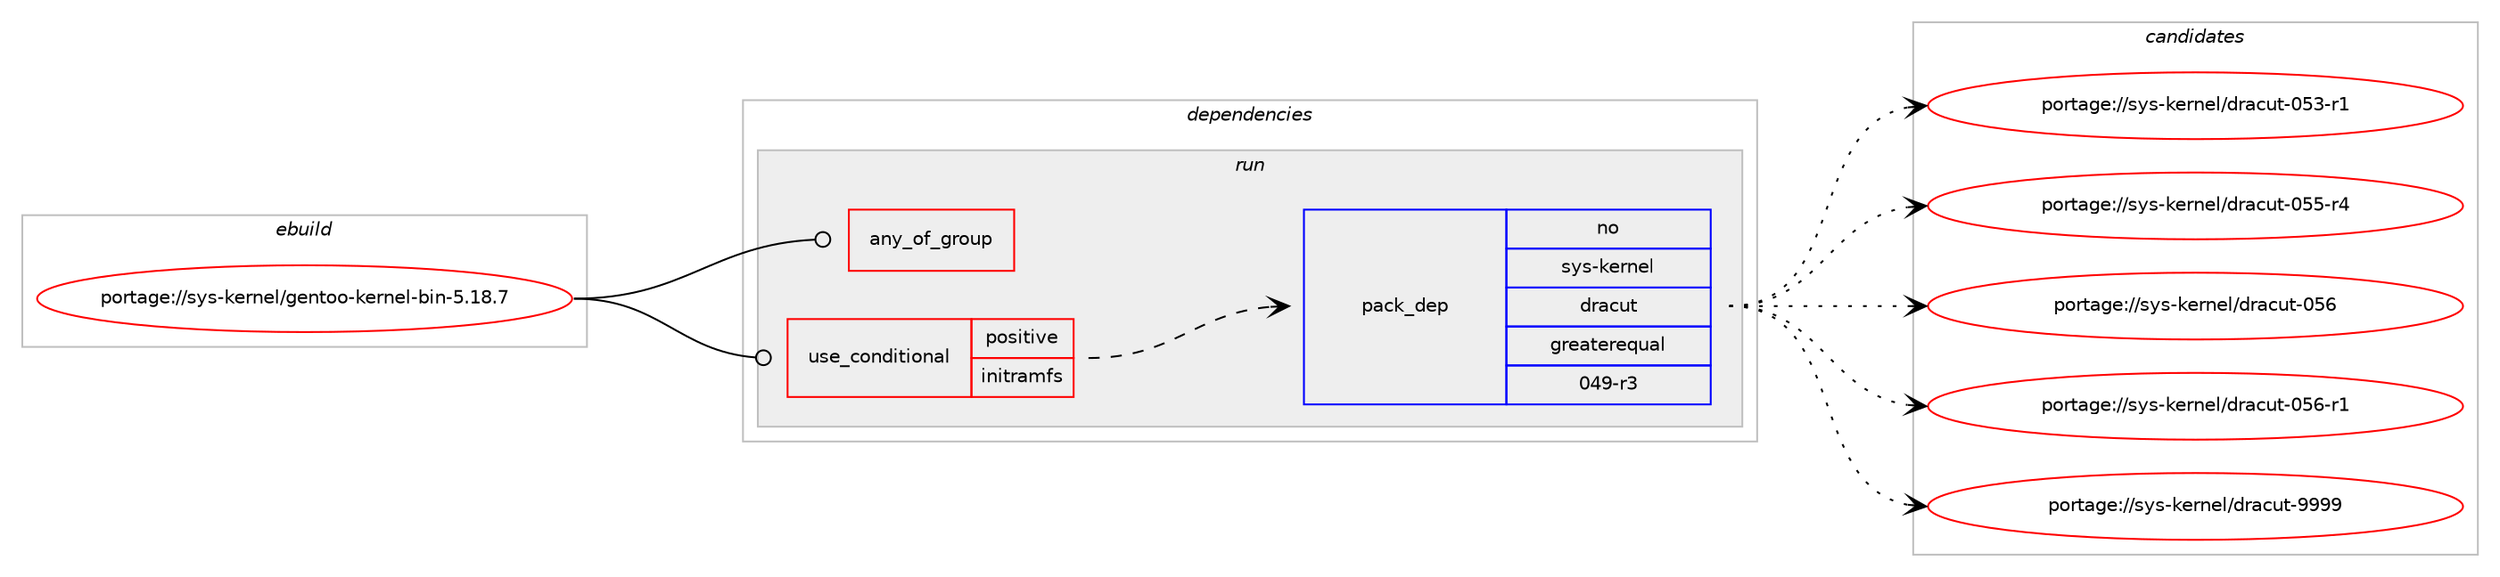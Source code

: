 digraph prolog {

# *************
# Graph options
# *************

newrank=true;
concentrate=true;
compound=true;
graph [rankdir=LR,fontname=Helvetica,fontsize=10,ranksep=1.5];#, ranksep=2.5, nodesep=0.2];
edge  [arrowhead=vee];
node  [fontname=Helvetica,fontsize=10];

# **********
# The ebuild
# **********

subgraph cluster_leftcol {
color=gray;
rank=same;
label=<<i>ebuild</i>>;
id [label="portage://sys-kernel/gentoo-kernel-bin-5.18.7", color=red, width=4, href="../sys-kernel/gentoo-kernel-bin-5.18.7.svg"];
}

# ****************
# The dependencies
# ****************

subgraph cluster_midcol {
color=gray;
label=<<i>dependencies</i>>;
subgraph cluster_compile {
fillcolor="#eeeeee";
style=filled;
label=<<i>compile</i>>;
}
subgraph cluster_compileandrun {
fillcolor="#eeeeee";
style=filled;
label=<<i>compile and run</i>>;
}
subgraph cluster_run {
fillcolor="#eeeeee";
style=filled;
label=<<i>run</i>>;
subgraph any33 {
dependency4914 [label=<<TABLE BORDER="0" CELLBORDER="1" CELLSPACING="0" CELLPADDING="4"><TR><TD CELLPADDING="10">any_of_group</TD></TR></TABLE>>, shape=none, color=red];# *** BEGIN UNKNOWN DEPENDENCY TYPE (TODO) ***
# dependency4914 -> package_dependency(portage://sys-kernel/gentoo-kernel-bin-5.18.7,run,no,sys-kernel,installkernel-gentoo,none,[,,],[],[])
# *** END UNKNOWN DEPENDENCY TYPE (TODO) ***

# *** BEGIN UNKNOWN DEPENDENCY TYPE (TODO) ***
# dependency4914 -> package_dependency(portage://sys-kernel/gentoo-kernel-bin-5.18.7,run,no,sys-kernel,installkernel-systemd-boot,none,[,,],[],[])
# *** END UNKNOWN DEPENDENCY TYPE (TODO) ***

}
id:e -> dependency4914:w [weight=20,style="solid",arrowhead="odot"];
subgraph cond2660 {
dependency4915 [label=<<TABLE BORDER="0" CELLBORDER="1" CELLSPACING="0" CELLPADDING="4"><TR><TD ROWSPAN="3" CELLPADDING="10">use_conditional</TD></TR><TR><TD>positive</TD></TR><TR><TD>initramfs</TD></TR></TABLE>>, shape=none, color=red];
subgraph pack2223 {
dependency4916 [label=<<TABLE BORDER="0" CELLBORDER="1" CELLSPACING="0" CELLPADDING="4" WIDTH="220"><TR><TD ROWSPAN="6" CELLPADDING="30">pack_dep</TD></TR><TR><TD WIDTH="110">no</TD></TR><TR><TD>sys-kernel</TD></TR><TR><TD>dracut</TD></TR><TR><TD>greaterequal</TD></TR><TR><TD>049-r3</TD></TR></TABLE>>, shape=none, color=blue];
}
dependency4915:e -> dependency4916:w [weight=20,style="dashed",arrowhead="vee"];
}
id:e -> dependency4915:w [weight=20,style="solid",arrowhead="odot"];
# *** BEGIN UNKNOWN DEPENDENCY TYPE (TODO) ***
# id -> package_dependency(portage://sys-kernel/gentoo-kernel-bin-5.18.7,run,no,virtual,libelf,none,[,,],[],[])
# *** END UNKNOWN DEPENDENCY TYPE (TODO) ***

# *** BEGIN UNKNOWN DEPENDENCY TYPE (TODO) ***
# id -> package_dependency(portage://sys-kernel/gentoo-kernel-bin-5.18.7,run,weak,sys-kernel,gentoo-kernel,none,[,,],[slot(5.18.7)],[])
# *** END UNKNOWN DEPENDENCY TYPE (TODO) ***

}
}

# **************
# The candidates
# **************

subgraph cluster_choices {
rank=same;
color=gray;
label=<<i>candidates</i>>;

subgraph choice2223 {
color=black;
nodesep=1;
choice11512111545107101114110101108471001149799117116454853514511449 [label="portage://sys-kernel/dracut-053-r1", color=red, width=4,href="../sys-kernel/dracut-053-r1.svg"];
choice11512111545107101114110101108471001149799117116454853534511452 [label="portage://sys-kernel/dracut-055-r4", color=red, width=4,href="../sys-kernel/dracut-055-r4.svg"];
choice1151211154510710111411010110847100114979911711645485354 [label="portage://sys-kernel/dracut-056", color=red, width=4,href="../sys-kernel/dracut-056.svg"];
choice11512111545107101114110101108471001149799117116454853544511449 [label="portage://sys-kernel/dracut-056-r1", color=red, width=4,href="../sys-kernel/dracut-056-r1.svg"];
choice115121115451071011141101011084710011497991171164557575757 [label="portage://sys-kernel/dracut-9999", color=red, width=4,href="../sys-kernel/dracut-9999.svg"];
dependency4916:e -> choice11512111545107101114110101108471001149799117116454853514511449:w [style=dotted,weight="100"];
dependency4916:e -> choice11512111545107101114110101108471001149799117116454853534511452:w [style=dotted,weight="100"];
dependency4916:e -> choice1151211154510710111411010110847100114979911711645485354:w [style=dotted,weight="100"];
dependency4916:e -> choice11512111545107101114110101108471001149799117116454853544511449:w [style=dotted,weight="100"];
dependency4916:e -> choice115121115451071011141101011084710011497991171164557575757:w [style=dotted,weight="100"];
}
}

}

